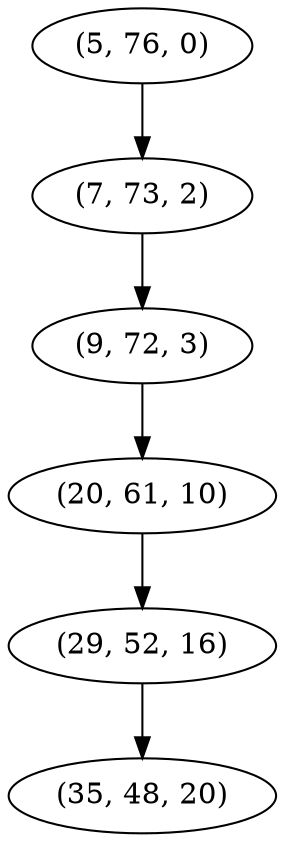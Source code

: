 digraph tree {
    "(5, 76, 0)";
    "(7, 73, 2)";
    "(9, 72, 3)";
    "(20, 61, 10)";
    "(29, 52, 16)";
    "(35, 48, 20)";
    "(5, 76, 0)" -> "(7, 73, 2)";
    "(7, 73, 2)" -> "(9, 72, 3)";
    "(9, 72, 3)" -> "(20, 61, 10)";
    "(20, 61, 10)" -> "(29, 52, 16)";
    "(29, 52, 16)" -> "(35, 48, 20)";
}
